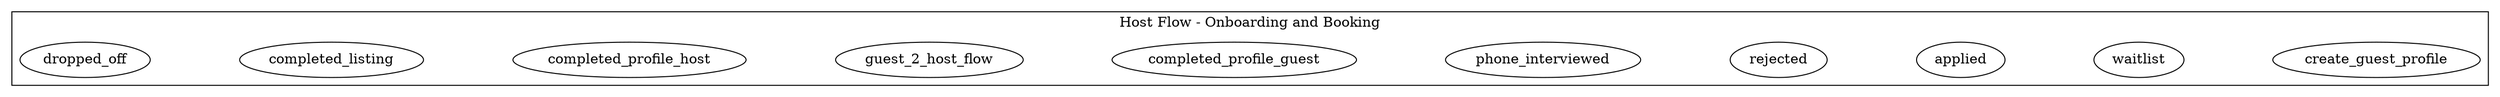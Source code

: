 //TODO: indicate how long they can expect to wait between stages.
// TODO: all the guests step pretty much apply to hosts.  consider that in these flows
digraph unix {
    nodesep=1.25;
    compound=true; 
    labelloc="t";

    subgraph cluster_host {
        label="Host Flow - Onboarding and Booking"

        // TODO: determine what edits or cancelations the host can do.  Consider that they could email us also.
        create_guest_profile
        waitlist
        applied
        rejected
        phone_interviewed
        completed_profile_guest
        guest_2_host_flow
        completed_profile_host
        completed_listing
        dropped_off
    }
}
